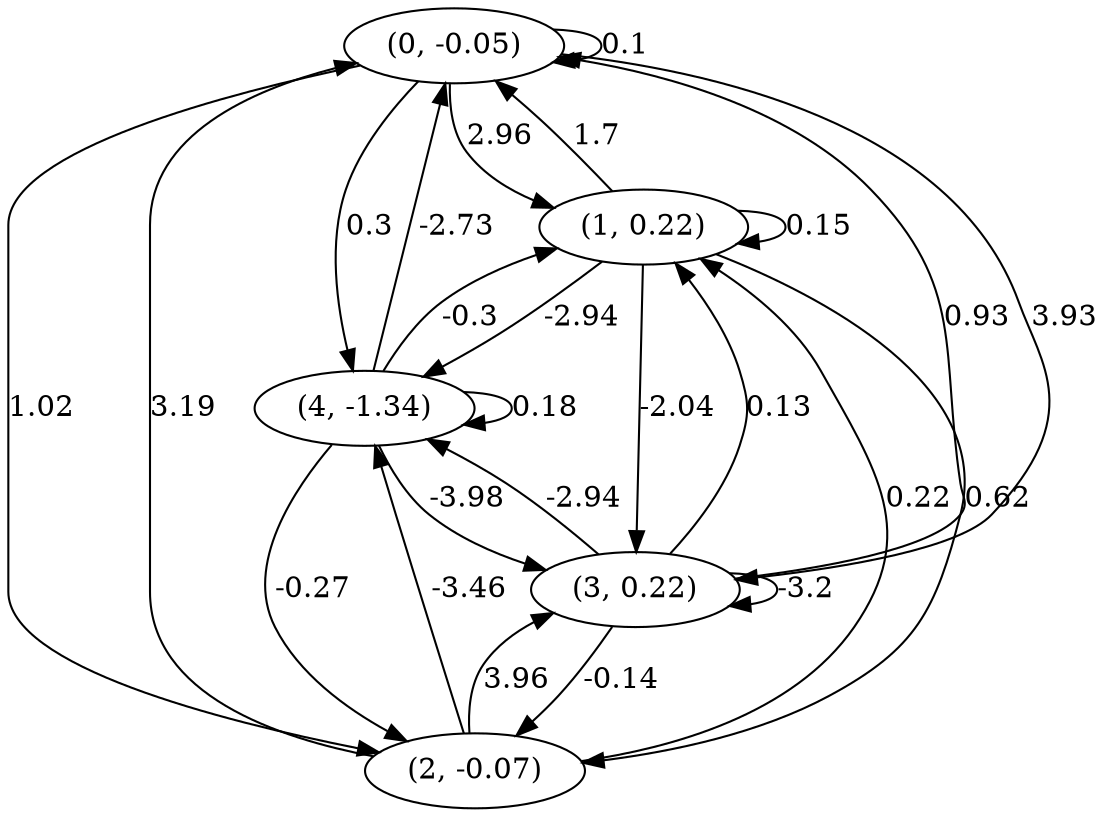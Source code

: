digraph {
    0 [ label = "(0, -0.05)" ]
    1 [ label = "(1, 0.22)" ]
    2 [ label = "(2, -0.07)" ]
    3 [ label = "(3, 0.22)" ]
    4 [ label = "(4, -1.34)" ]
    0 -> 0 [ label = "0.1" ]
    1 -> 1 [ label = "0.15" ]
    3 -> 3 [ label = "-3.2" ]
    4 -> 4 [ label = "0.18" ]
    1 -> 0 [ label = "1.7" ]
    2 -> 0 [ label = "3.19" ]
    3 -> 0 [ label = "0.93" ]
    4 -> 0 [ label = "-2.73" ]
    0 -> 1 [ label = "2.96" ]
    2 -> 1 [ label = "0.22" ]
    3 -> 1 [ label = "0.13" ]
    4 -> 1 [ label = "-0.3" ]
    0 -> 2 [ label = "1.02" ]
    1 -> 2 [ label = "0.62" ]
    3 -> 2 [ label = "-0.14" ]
    4 -> 2 [ label = "-0.27" ]
    0 -> 3 [ label = "3.93" ]
    1 -> 3 [ label = "-2.04" ]
    2 -> 3 [ label = "3.96" ]
    4 -> 3 [ label = "-3.98" ]
    0 -> 4 [ label = "0.3" ]
    1 -> 4 [ label = "-2.94" ]
    2 -> 4 [ label = "-3.46" ]
    3 -> 4 [ label = "-2.94" ]
}


